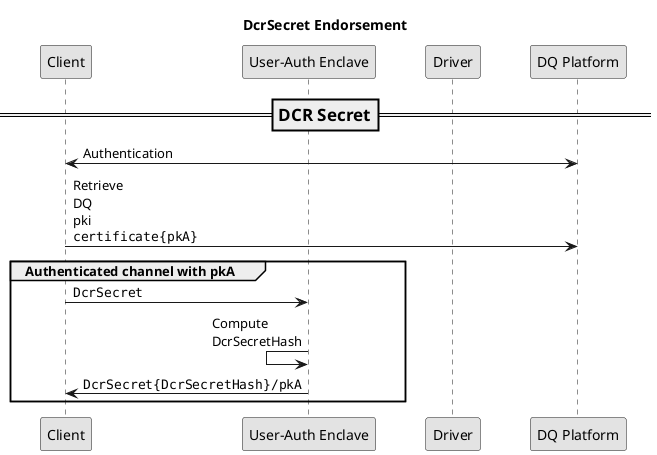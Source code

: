 @startuml Auth0
title DcrSecret Endorsement
skinparam shadowing false
skinparam monochrome true
skinparam ParticipantPadding 20
skinparam BoxPadding 10
skinparam MaxMessageSize 10
skinparam SequenceMessageAlignment left

participant "Client" as cli
participant "User-Auth Enclave" as encl
participant "Driver" as driv
participant "DQ Platform" as plat

=== DCR Secret ==
cli<->plat: Authentication
cli->plat: Retrieve DQ pki ""certificate{pkA}""
group Authenticated channel with pkA
cli->encl: ""DcrSecret""
encl<-encl: Compute DcrSecretHash
cli<-encl: ""DcrSecret{DcrSecretHash}/pkA""
end

@enduml